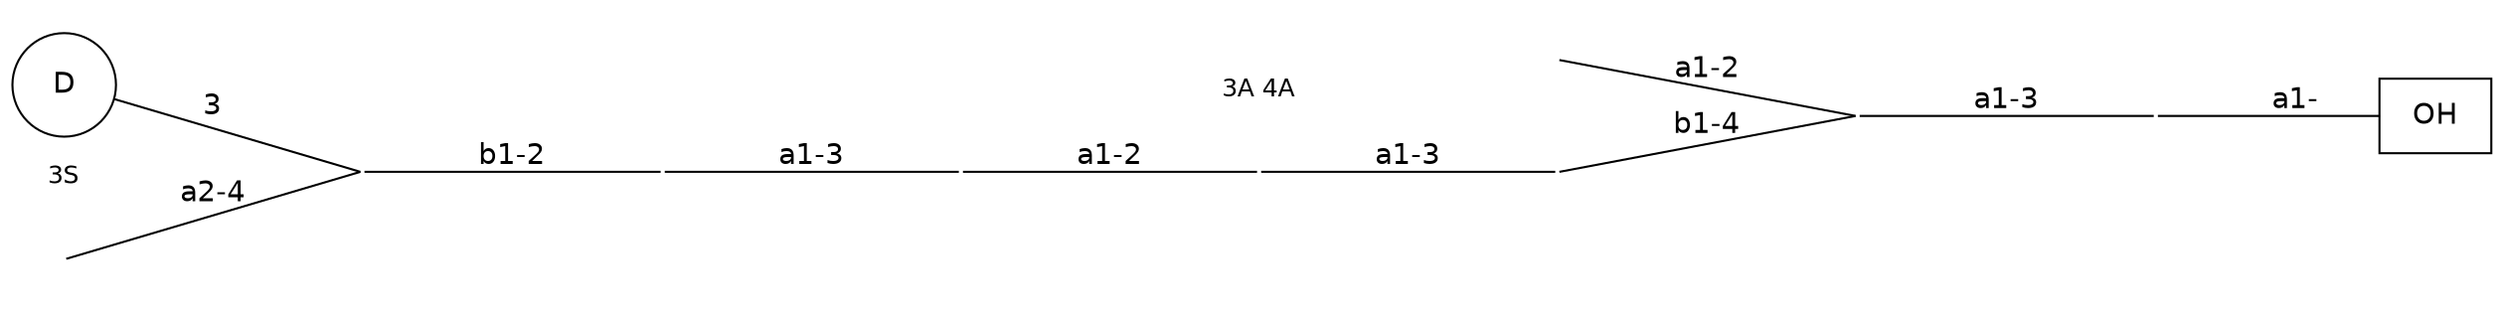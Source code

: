 graph G {graph [splines=false dpi=72 outputorder="edgesfirst"];
node [shape="none" fontname=DejaVuSans labelfontsize=12 label="none" size=50 fixedsize="true" scale="true"];
edge [labelfontsize=12 fontname=DejaVuSans labeldistance=1.2 labelangle=320.0];
rankdir=LR nodesep="0.05" ranksep="0.8";
0 [shape=box label="OH"]
1 [label="" height="0.7" image="includes/MolecularMetadata/Sugars/SNFG_Symbol_Images/DGalNAc.svg"];
2 [label="" height="0.7" image="includes/MolecularMetadata/Sugars/SNFG_Symbol_Images/LFuc.svg"];
3 [label="" height="0.7" image="includes/MolecularMetadata/Sugars/SNFG_Symbol_Images/DAra.svg"];
4 [label="" height="0.7" image="includes/MolecularMetadata/Sugars/SNFG_Symbol_Images/DGal.svg"];
5 [label="" height="0.7" image="includes/MolecularMetadata/Sugars/SNFG_Symbol_Images/DMan.svg"];
b5 [shape="plaintext" fontsize="12" height="0.3" labelloc=b label="3A 4A"];
{rank="same" b5 5};
{nodesep="0.2" b5 5};
b5--5 [style=invis];
6 [label="" height="0.7" image="includes/MolecularMetadata/Sugars/SNFG_Symbol_Images/DXyl.svg"];
7 [label="" height="0.7" image="includes/MolecularMetadata/Sugars/SNFG_Symbol_Images/LIdoA.svg"];
8 [label="" height="0.7" image="includes/MolecularMetadata/Sugars/SNFG_Symbol_Images/DGalA.svg"];
9 [shape=circle height="0.7" label="D"];
10 [label="" height="0.7" image="includes/MolecularMetadata/Sugars/SNFG_Symbol_Images/DSor.svg"];
b10 [shape="plaintext" fontsize="12" height="0.3" labelloc=b label="3S"];
{rank="same" b10 10};
{nodesep="0.2" b10 10};
b10--10 [style=invis];
1--0 [label="a1-" headclip=true tailclip=false];
2--1 [label="a1-3" headclip=false tailclip=false];
3--2 [label="a1-2" headclip=false tailclip=false];
4--2 [label="b1-4" headclip=false tailclip=false];
5--4 [label="a1-3" headclip=false tailclip=false];
6--5 [label="a1-2" headclip=false tailclip=false];
7--6 [label="a1-3" headclip=false tailclip=false];
8--7 [label="b1-2" headclip=false tailclip=false];
9--8 [label="3" headclip=false tailclip=true];
10--8 [label="a2-4" headclip=false tailclip=false];
}
